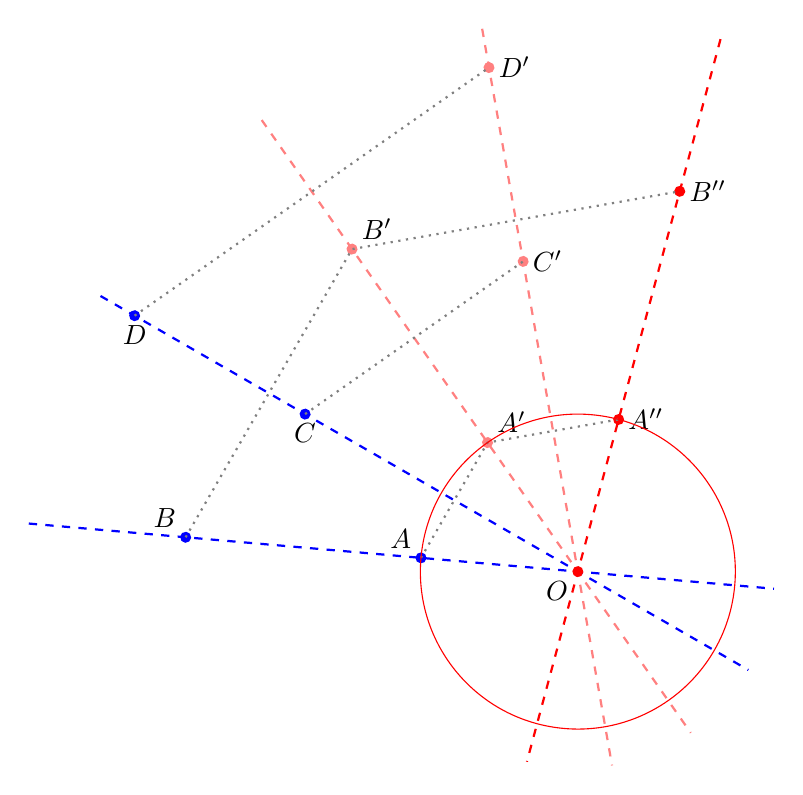 \begin{tikzpicture}[scale=1]


\begin{scope}[rotate=-5]
       
       \coordinate (O) at (0,0);
   %    \fill[red] (O) circle (2pt);
       \node at  (O) [below left] {$O$}; 

       \def\myangle{-25};

       \def\rayonA{-2};
       \def\rayonB{-5};
       \coordinate (A) at (0:\rayonA);
       \coordinate (B) at (0:\rayonB);
       \fill[blue] (A) circle (2pt);
       \fill[blue] (B) circle (2pt);
       \node at  (A) [above left] {$A$}; 
       \node at (B) [above left] {$B$}; 
       \draw[dashed, blue, thick] (0:-7)--(0:2.5);

       \def\rayonC{-4};
       \def\rayonD{-6.5};
       \coordinate (C) at (\myangle:\rayonC);
       \coordinate (D) at (\myangle:\rayonD);
       \fill[blue] (C) circle (2pt);
       \fill[blue] (D) circle (2pt);
       \node at  (C) [below] {$C$}; 
       \node at (D) [below] {$D$}; 
       \draw[dashed, blue, thick] (\myangle:-7)--(\myangle:2.5);


       \coordinate (AA) at (2*\myangle:\rayonA);
       \coordinate (BB) at (2*\myangle:\rayonB);
       \fill[red!50] (AA) circle (2pt);
       \fill[red!50] (BB) circle (2pt);
       \node at  (AA) [above right] {$A'$}; 
       \node at (BB) [above right] {$B'$}; 
       \draw[dashed,  red!50, thick] (2*\myangle:-7)--(2*\myangle:2.5);

       \coordinate (CC) at (3*\myangle:\rayonC);
       \coordinate (DD) at (3*\myangle:\rayonD);
       \fill[red!50] (CC) circle (2pt);
       \fill[red!50] (DD) circle (2pt);
       \node at  (CC) [right] {$C'$}; 
       \node at (DD) [right] {$D'$}; 
       \draw[dashed,red!50, thick] (3*\myangle:-7)--(3*\myangle:2.5);

       \coordinate (AAA) at (4*\myangle:\rayonA);
       \coordinate (BBB) at (4*\myangle:\rayonB);
       \fill[red] (AAA) circle (2pt);
       \fill[red] (BBB) circle (2pt);
       \node at  (AAA) [right] {$A''$}; 
       \node at (BBB) [right] {$B''$}; 
       \draw[dashed, red, thick] (4*\myangle:-7)--(4*\myangle:2.5);


     \draw[dotted, thick, gray] (A)--(AA)--(AAA);

     \draw[dotted, thick, gray] (B)--(BB)--(BBB);
     \draw[dotted, thick, gray] (C)--(CC);
     \draw[dotted, thick, gray] (D)--(DD);

    \draw[red] (O) circle (\rayonA);
     \fill[red] (O) circle (2pt);

\end{scope}
\end{tikzpicture}
